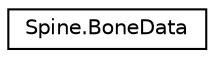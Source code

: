 digraph "그래픽컬한 클래스 계통도"
{
 // LATEX_PDF_SIZE
  edge [fontname="Helvetica",fontsize="10",labelfontname="Helvetica",labelfontsize="10"];
  node [fontname="Helvetica",fontsize="10",shape=record];
  rankdir="LR";
  Node0 [label="Spine.BoneData",height=0.2,width=0.4,color="black", fillcolor="white", style="filled",URL="$class_spine_1_1_bone_data.html",tooltip=" "];
}
